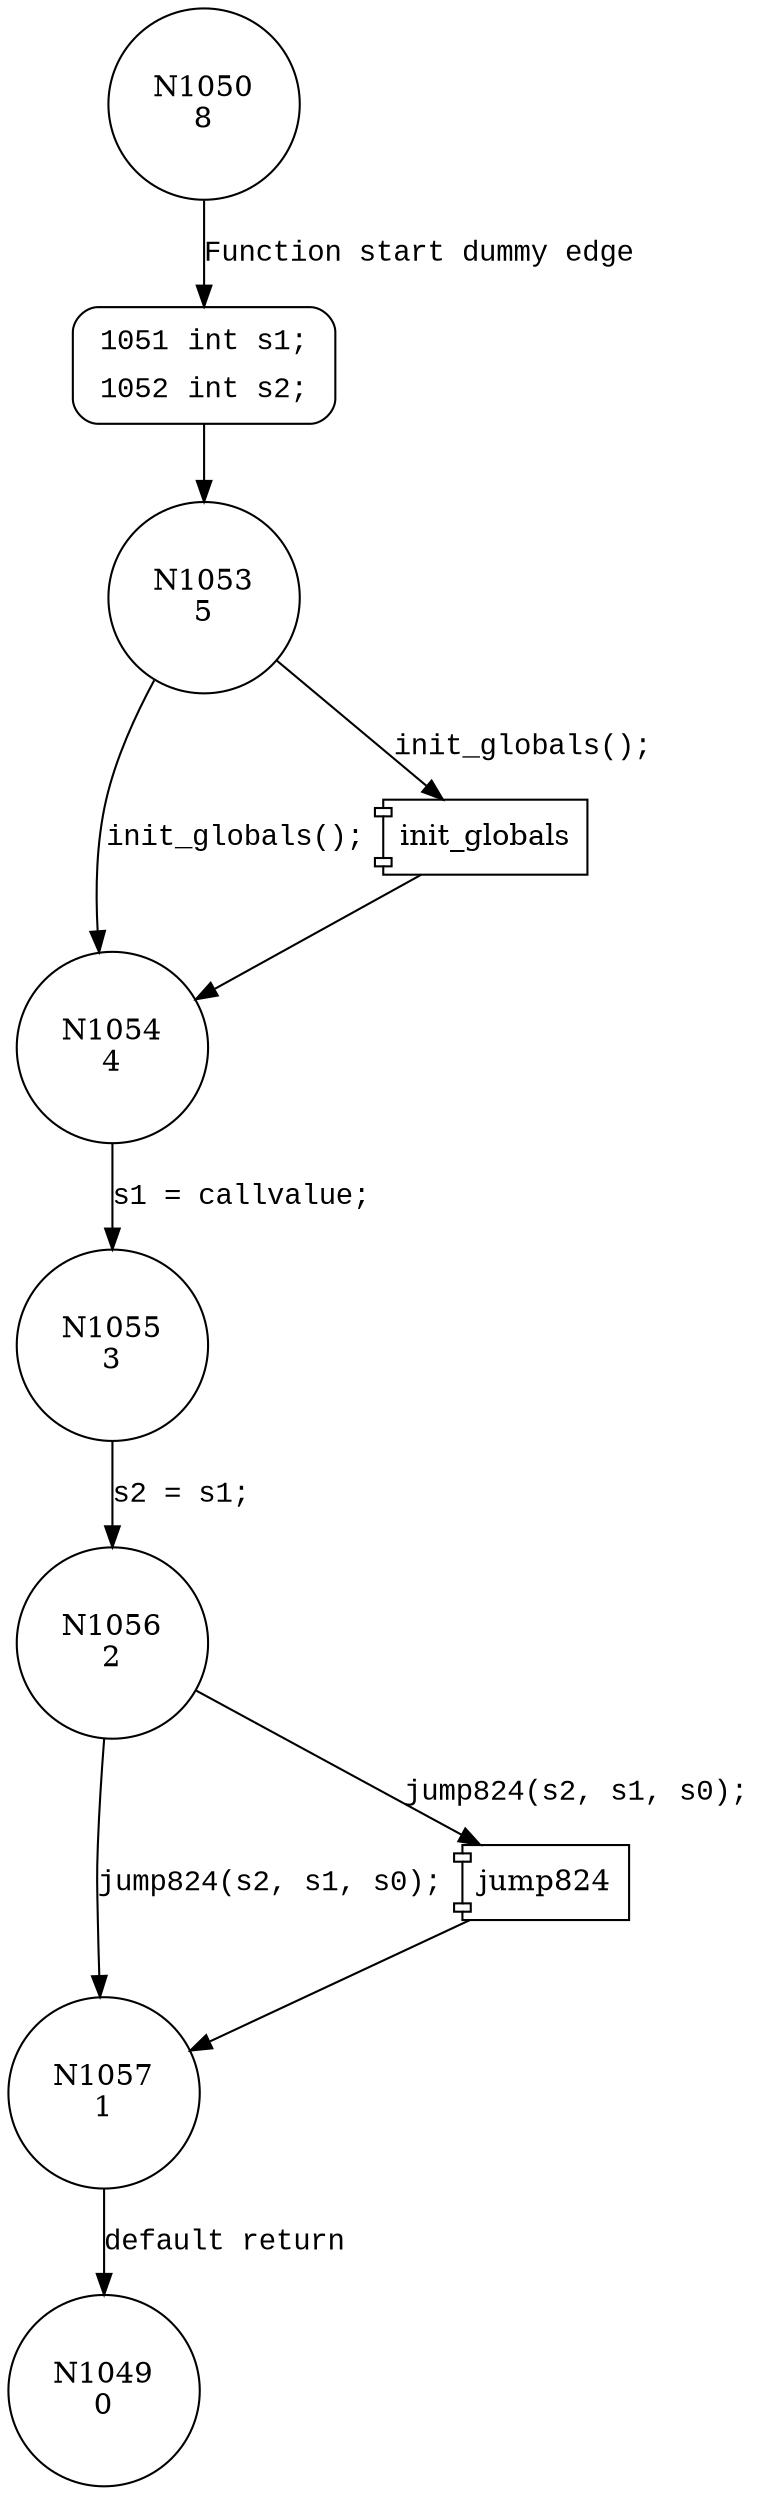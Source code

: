 digraph block824 {
1050 [shape="circle" label="N1050\n8"]
1051 [shape="circle" label="N1051\n7"]
1053 [shape="circle" label="N1053\n5"]
1054 [shape="circle" label="N1054\n4"]
1055 [shape="circle" label="N1055\n3"]
1056 [shape="circle" label="N1056\n2"]
1057 [shape="circle" label="N1057\n1"]
1049 [shape="circle" label="N1049\n0"]
1051 [style="filled,bold" penwidth="1" fillcolor="white" fontname="Courier New" shape="Mrecord" label=<<table border="0" cellborder="0" cellpadding="3" bgcolor="white"><tr><td align="right">1051</td><td align="left">int s1;</td></tr><tr><td align="right">1052</td><td align="left">int s2;</td></tr></table>>]
1051 -> 1053[label=""]
1050 -> 1051 [label="Function start dummy edge" fontname="Courier New"]
100142 [shape="component" label="init_globals"]
1053 -> 100142 [label="init_globals();" fontname="Courier New"]
100142 -> 1054 [label="" fontname="Courier New"]
1053 -> 1054 [label="init_globals();" fontname="Courier New"]
1054 -> 1055 [label="s1 = callvalue;" fontname="Courier New"]
100143 [shape="component" label="jump824"]
1056 -> 100143 [label="jump824(s2, s1, s0);" fontname="Courier New"]
100143 -> 1057 [label="" fontname="Courier New"]
1056 -> 1057 [label="jump824(s2, s1, s0);" fontname="Courier New"]
1057 -> 1049 [label="default return" fontname="Courier New"]
1055 -> 1056 [label="s2 = s1;" fontname="Courier New"]
}